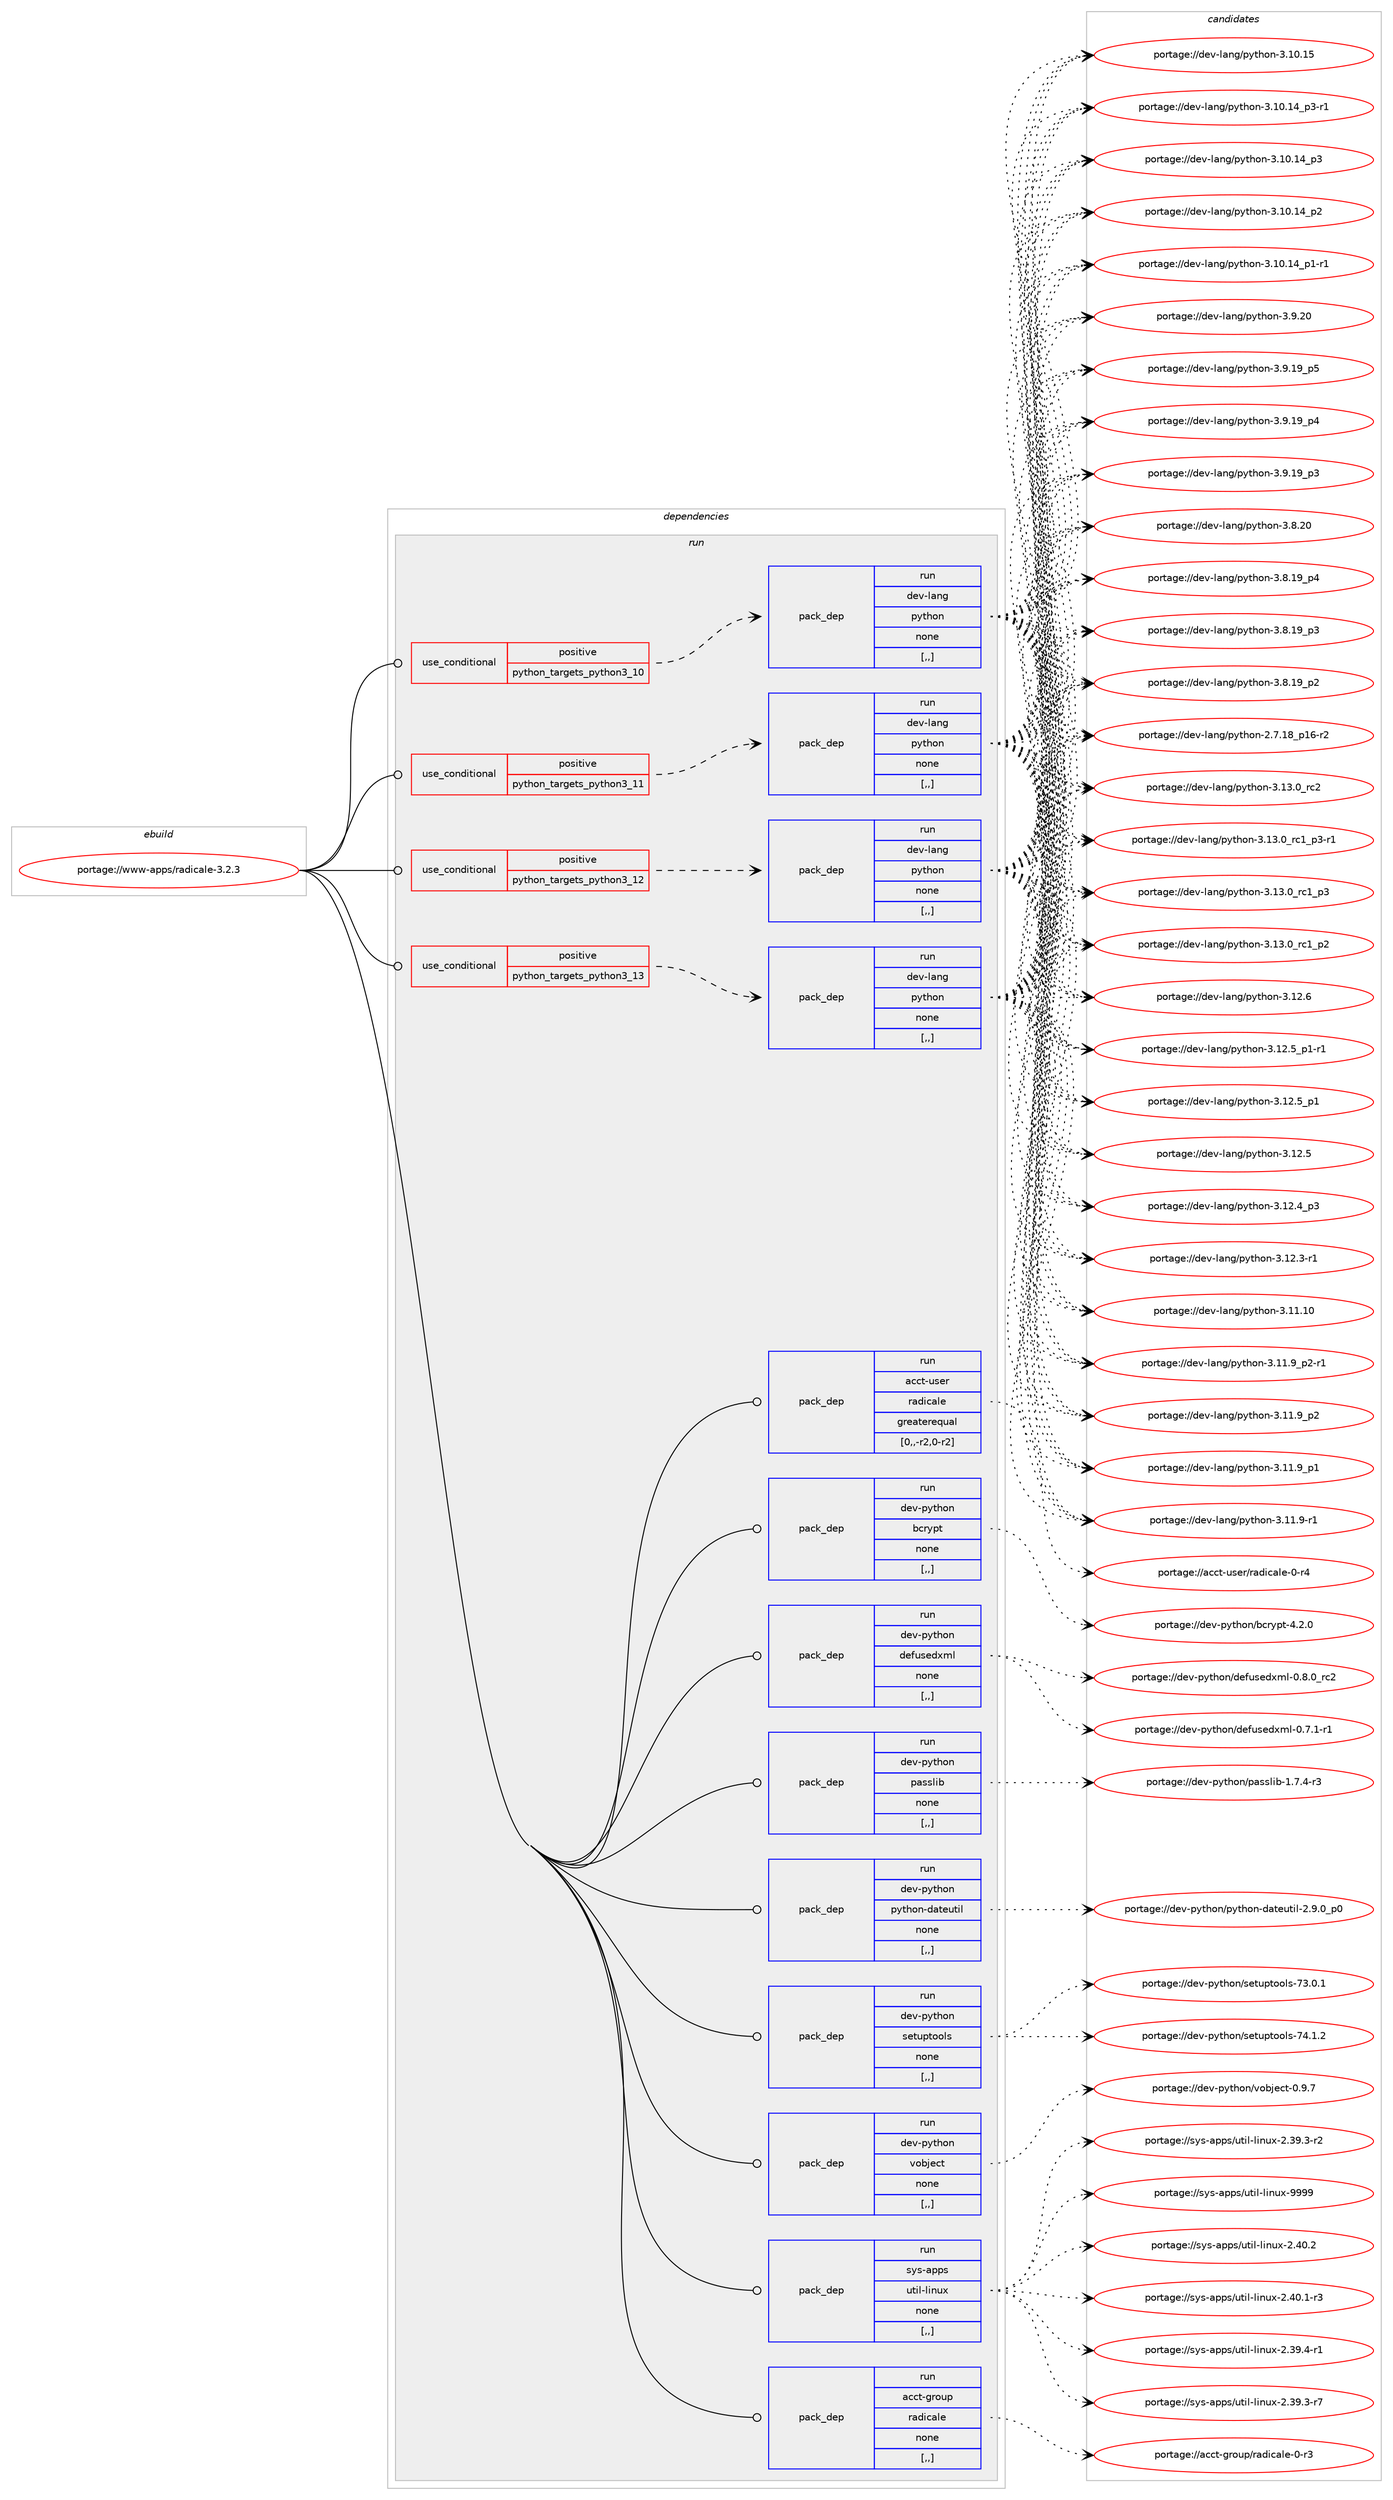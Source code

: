 digraph prolog {

# *************
# Graph options
# *************

newrank=true;
concentrate=true;
compound=true;
graph [rankdir=LR,fontname=Helvetica,fontsize=10,ranksep=1.5];#, ranksep=2.5, nodesep=0.2];
edge  [arrowhead=vee];
node  [fontname=Helvetica,fontsize=10];

# **********
# The ebuild
# **********

subgraph cluster_leftcol {
color=gray;
label=<<i>ebuild</i>>;
id [label="portage://www-apps/radicale-3.2.3", color=red, width=4, href="../www-apps/radicale-3.2.3.svg"];
}

# ****************
# The dependencies
# ****************

subgraph cluster_midcol {
color=gray;
label=<<i>dependencies</i>>;
subgraph cluster_compile {
fillcolor="#eeeeee";
style=filled;
label=<<i>compile</i>>;
}
subgraph cluster_compileandrun {
fillcolor="#eeeeee";
style=filled;
label=<<i>compile and run</i>>;
}
subgraph cluster_run {
fillcolor="#eeeeee";
style=filled;
label=<<i>run</i>>;
subgraph cond253674 {
dependency959491 [label=<<TABLE BORDER="0" CELLBORDER="1" CELLSPACING="0" CELLPADDING="4"><TR><TD ROWSPAN="3" CELLPADDING="10">use_conditional</TD></TR><TR><TD>positive</TD></TR><TR><TD>python_targets_python3_10</TD></TR></TABLE>>, shape=none, color=red];
subgraph pack698778 {
dependency959492 [label=<<TABLE BORDER="0" CELLBORDER="1" CELLSPACING="0" CELLPADDING="4" WIDTH="220"><TR><TD ROWSPAN="6" CELLPADDING="30">pack_dep</TD></TR><TR><TD WIDTH="110">run</TD></TR><TR><TD>dev-lang</TD></TR><TR><TD>python</TD></TR><TR><TD>none</TD></TR><TR><TD>[,,]</TD></TR></TABLE>>, shape=none, color=blue];
}
dependency959491:e -> dependency959492:w [weight=20,style="dashed",arrowhead="vee"];
}
id:e -> dependency959491:w [weight=20,style="solid",arrowhead="odot"];
subgraph cond253675 {
dependency959493 [label=<<TABLE BORDER="0" CELLBORDER="1" CELLSPACING="0" CELLPADDING="4"><TR><TD ROWSPAN="3" CELLPADDING="10">use_conditional</TD></TR><TR><TD>positive</TD></TR><TR><TD>python_targets_python3_11</TD></TR></TABLE>>, shape=none, color=red];
subgraph pack698779 {
dependency959494 [label=<<TABLE BORDER="0" CELLBORDER="1" CELLSPACING="0" CELLPADDING="4" WIDTH="220"><TR><TD ROWSPAN="6" CELLPADDING="30">pack_dep</TD></TR><TR><TD WIDTH="110">run</TD></TR><TR><TD>dev-lang</TD></TR><TR><TD>python</TD></TR><TR><TD>none</TD></TR><TR><TD>[,,]</TD></TR></TABLE>>, shape=none, color=blue];
}
dependency959493:e -> dependency959494:w [weight=20,style="dashed",arrowhead="vee"];
}
id:e -> dependency959493:w [weight=20,style="solid",arrowhead="odot"];
subgraph cond253676 {
dependency959495 [label=<<TABLE BORDER="0" CELLBORDER="1" CELLSPACING="0" CELLPADDING="4"><TR><TD ROWSPAN="3" CELLPADDING="10">use_conditional</TD></TR><TR><TD>positive</TD></TR><TR><TD>python_targets_python3_12</TD></TR></TABLE>>, shape=none, color=red];
subgraph pack698780 {
dependency959496 [label=<<TABLE BORDER="0" CELLBORDER="1" CELLSPACING="0" CELLPADDING="4" WIDTH="220"><TR><TD ROWSPAN="6" CELLPADDING="30">pack_dep</TD></TR><TR><TD WIDTH="110">run</TD></TR><TR><TD>dev-lang</TD></TR><TR><TD>python</TD></TR><TR><TD>none</TD></TR><TR><TD>[,,]</TD></TR></TABLE>>, shape=none, color=blue];
}
dependency959495:e -> dependency959496:w [weight=20,style="dashed",arrowhead="vee"];
}
id:e -> dependency959495:w [weight=20,style="solid",arrowhead="odot"];
subgraph cond253677 {
dependency959497 [label=<<TABLE BORDER="0" CELLBORDER="1" CELLSPACING="0" CELLPADDING="4"><TR><TD ROWSPAN="3" CELLPADDING="10">use_conditional</TD></TR><TR><TD>positive</TD></TR><TR><TD>python_targets_python3_13</TD></TR></TABLE>>, shape=none, color=red];
subgraph pack698781 {
dependency959498 [label=<<TABLE BORDER="0" CELLBORDER="1" CELLSPACING="0" CELLPADDING="4" WIDTH="220"><TR><TD ROWSPAN="6" CELLPADDING="30">pack_dep</TD></TR><TR><TD WIDTH="110">run</TD></TR><TR><TD>dev-lang</TD></TR><TR><TD>python</TD></TR><TR><TD>none</TD></TR><TR><TD>[,,]</TD></TR></TABLE>>, shape=none, color=blue];
}
dependency959497:e -> dependency959498:w [weight=20,style="dashed",arrowhead="vee"];
}
id:e -> dependency959497:w [weight=20,style="solid",arrowhead="odot"];
subgraph pack698782 {
dependency959499 [label=<<TABLE BORDER="0" CELLBORDER="1" CELLSPACING="0" CELLPADDING="4" WIDTH="220"><TR><TD ROWSPAN="6" CELLPADDING="30">pack_dep</TD></TR><TR><TD WIDTH="110">run</TD></TR><TR><TD>acct-group</TD></TR><TR><TD>radicale</TD></TR><TR><TD>none</TD></TR><TR><TD>[,,]</TD></TR></TABLE>>, shape=none, color=blue];
}
id:e -> dependency959499:w [weight=20,style="solid",arrowhead="odot"];
subgraph pack698783 {
dependency959500 [label=<<TABLE BORDER="0" CELLBORDER="1" CELLSPACING="0" CELLPADDING="4" WIDTH="220"><TR><TD ROWSPAN="6" CELLPADDING="30">pack_dep</TD></TR><TR><TD WIDTH="110">run</TD></TR><TR><TD>acct-user</TD></TR><TR><TD>radicale</TD></TR><TR><TD>greaterequal</TD></TR><TR><TD>[0,,-r2,0-r2]</TD></TR></TABLE>>, shape=none, color=blue];
}
id:e -> dependency959500:w [weight=20,style="solid",arrowhead="odot"];
subgraph pack698784 {
dependency959501 [label=<<TABLE BORDER="0" CELLBORDER="1" CELLSPACING="0" CELLPADDING="4" WIDTH="220"><TR><TD ROWSPAN="6" CELLPADDING="30">pack_dep</TD></TR><TR><TD WIDTH="110">run</TD></TR><TR><TD>dev-python</TD></TR><TR><TD>bcrypt</TD></TR><TR><TD>none</TD></TR><TR><TD>[,,]</TD></TR></TABLE>>, shape=none, color=blue];
}
id:e -> dependency959501:w [weight=20,style="solid",arrowhead="odot"];
subgraph pack698785 {
dependency959502 [label=<<TABLE BORDER="0" CELLBORDER="1" CELLSPACING="0" CELLPADDING="4" WIDTH="220"><TR><TD ROWSPAN="6" CELLPADDING="30">pack_dep</TD></TR><TR><TD WIDTH="110">run</TD></TR><TR><TD>dev-python</TD></TR><TR><TD>defusedxml</TD></TR><TR><TD>none</TD></TR><TR><TD>[,,]</TD></TR></TABLE>>, shape=none, color=blue];
}
id:e -> dependency959502:w [weight=20,style="solid",arrowhead="odot"];
subgraph pack698786 {
dependency959503 [label=<<TABLE BORDER="0" CELLBORDER="1" CELLSPACING="0" CELLPADDING="4" WIDTH="220"><TR><TD ROWSPAN="6" CELLPADDING="30">pack_dep</TD></TR><TR><TD WIDTH="110">run</TD></TR><TR><TD>dev-python</TD></TR><TR><TD>passlib</TD></TR><TR><TD>none</TD></TR><TR><TD>[,,]</TD></TR></TABLE>>, shape=none, color=blue];
}
id:e -> dependency959503:w [weight=20,style="solid",arrowhead="odot"];
subgraph pack698787 {
dependency959504 [label=<<TABLE BORDER="0" CELLBORDER="1" CELLSPACING="0" CELLPADDING="4" WIDTH="220"><TR><TD ROWSPAN="6" CELLPADDING="30">pack_dep</TD></TR><TR><TD WIDTH="110">run</TD></TR><TR><TD>dev-python</TD></TR><TR><TD>python-dateutil</TD></TR><TR><TD>none</TD></TR><TR><TD>[,,]</TD></TR></TABLE>>, shape=none, color=blue];
}
id:e -> dependency959504:w [weight=20,style="solid",arrowhead="odot"];
subgraph pack698788 {
dependency959505 [label=<<TABLE BORDER="0" CELLBORDER="1" CELLSPACING="0" CELLPADDING="4" WIDTH="220"><TR><TD ROWSPAN="6" CELLPADDING="30">pack_dep</TD></TR><TR><TD WIDTH="110">run</TD></TR><TR><TD>dev-python</TD></TR><TR><TD>setuptools</TD></TR><TR><TD>none</TD></TR><TR><TD>[,,]</TD></TR></TABLE>>, shape=none, color=blue];
}
id:e -> dependency959505:w [weight=20,style="solid",arrowhead="odot"];
subgraph pack698789 {
dependency959506 [label=<<TABLE BORDER="0" CELLBORDER="1" CELLSPACING="0" CELLPADDING="4" WIDTH="220"><TR><TD ROWSPAN="6" CELLPADDING="30">pack_dep</TD></TR><TR><TD WIDTH="110">run</TD></TR><TR><TD>dev-python</TD></TR><TR><TD>vobject</TD></TR><TR><TD>none</TD></TR><TR><TD>[,,]</TD></TR></TABLE>>, shape=none, color=blue];
}
id:e -> dependency959506:w [weight=20,style="solid",arrowhead="odot"];
subgraph pack698790 {
dependency959507 [label=<<TABLE BORDER="0" CELLBORDER="1" CELLSPACING="0" CELLPADDING="4" WIDTH="220"><TR><TD ROWSPAN="6" CELLPADDING="30">pack_dep</TD></TR><TR><TD WIDTH="110">run</TD></TR><TR><TD>sys-apps</TD></TR><TR><TD>util-linux</TD></TR><TR><TD>none</TD></TR><TR><TD>[,,]</TD></TR></TABLE>>, shape=none, color=blue];
}
id:e -> dependency959507:w [weight=20,style="solid",arrowhead="odot"];
}
}

# **************
# The candidates
# **************

subgraph cluster_choices {
rank=same;
color=gray;
label=<<i>candidates</i>>;

subgraph choice698778 {
color=black;
nodesep=1;
choice10010111845108971101034711212111610411111045514649514648951149950 [label="portage://dev-lang/python-3.13.0_rc2", color=red, width=4,href="../dev-lang/python-3.13.0_rc2.svg"];
choice1001011184510897110103471121211161041111104551464951464895114994995112514511449 [label="portage://dev-lang/python-3.13.0_rc1_p3-r1", color=red, width=4,href="../dev-lang/python-3.13.0_rc1_p3-r1.svg"];
choice100101118451089711010347112121116104111110455146495146489511499499511251 [label="portage://dev-lang/python-3.13.0_rc1_p3", color=red, width=4,href="../dev-lang/python-3.13.0_rc1_p3.svg"];
choice100101118451089711010347112121116104111110455146495146489511499499511250 [label="portage://dev-lang/python-3.13.0_rc1_p2", color=red, width=4,href="../dev-lang/python-3.13.0_rc1_p2.svg"];
choice10010111845108971101034711212111610411111045514649504654 [label="portage://dev-lang/python-3.12.6", color=red, width=4,href="../dev-lang/python-3.12.6.svg"];
choice1001011184510897110103471121211161041111104551464950465395112494511449 [label="portage://dev-lang/python-3.12.5_p1-r1", color=red, width=4,href="../dev-lang/python-3.12.5_p1-r1.svg"];
choice100101118451089711010347112121116104111110455146495046539511249 [label="portage://dev-lang/python-3.12.5_p1", color=red, width=4,href="../dev-lang/python-3.12.5_p1.svg"];
choice10010111845108971101034711212111610411111045514649504653 [label="portage://dev-lang/python-3.12.5", color=red, width=4,href="../dev-lang/python-3.12.5.svg"];
choice100101118451089711010347112121116104111110455146495046529511251 [label="portage://dev-lang/python-3.12.4_p3", color=red, width=4,href="../dev-lang/python-3.12.4_p3.svg"];
choice100101118451089711010347112121116104111110455146495046514511449 [label="portage://dev-lang/python-3.12.3-r1", color=red, width=4,href="../dev-lang/python-3.12.3-r1.svg"];
choice1001011184510897110103471121211161041111104551464949464948 [label="portage://dev-lang/python-3.11.10", color=red, width=4,href="../dev-lang/python-3.11.10.svg"];
choice1001011184510897110103471121211161041111104551464949465795112504511449 [label="portage://dev-lang/python-3.11.9_p2-r1", color=red, width=4,href="../dev-lang/python-3.11.9_p2-r1.svg"];
choice100101118451089711010347112121116104111110455146494946579511250 [label="portage://dev-lang/python-3.11.9_p2", color=red, width=4,href="../dev-lang/python-3.11.9_p2.svg"];
choice100101118451089711010347112121116104111110455146494946579511249 [label="portage://dev-lang/python-3.11.9_p1", color=red, width=4,href="../dev-lang/python-3.11.9_p1.svg"];
choice100101118451089711010347112121116104111110455146494946574511449 [label="portage://dev-lang/python-3.11.9-r1", color=red, width=4,href="../dev-lang/python-3.11.9-r1.svg"];
choice1001011184510897110103471121211161041111104551464948464953 [label="portage://dev-lang/python-3.10.15", color=red, width=4,href="../dev-lang/python-3.10.15.svg"];
choice100101118451089711010347112121116104111110455146494846495295112514511449 [label="portage://dev-lang/python-3.10.14_p3-r1", color=red, width=4,href="../dev-lang/python-3.10.14_p3-r1.svg"];
choice10010111845108971101034711212111610411111045514649484649529511251 [label="portage://dev-lang/python-3.10.14_p3", color=red, width=4,href="../dev-lang/python-3.10.14_p3.svg"];
choice10010111845108971101034711212111610411111045514649484649529511250 [label="portage://dev-lang/python-3.10.14_p2", color=red, width=4,href="../dev-lang/python-3.10.14_p2.svg"];
choice100101118451089711010347112121116104111110455146494846495295112494511449 [label="portage://dev-lang/python-3.10.14_p1-r1", color=red, width=4,href="../dev-lang/python-3.10.14_p1-r1.svg"];
choice10010111845108971101034711212111610411111045514657465048 [label="portage://dev-lang/python-3.9.20", color=red, width=4,href="../dev-lang/python-3.9.20.svg"];
choice100101118451089711010347112121116104111110455146574649579511253 [label="portage://dev-lang/python-3.9.19_p5", color=red, width=4,href="../dev-lang/python-3.9.19_p5.svg"];
choice100101118451089711010347112121116104111110455146574649579511252 [label="portage://dev-lang/python-3.9.19_p4", color=red, width=4,href="../dev-lang/python-3.9.19_p4.svg"];
choice100101118451089711010347112121116104111110455146574649579511251 [label="portage://dev-lang/python-3.9.19_p3", color=red, width=4,href="../dev-lang/python-3.9.19_p3.svg"];
choice10010111845108971101034711212111610411111045514656465048 [label="portage://dev-lang/python-3.8.20", color=red, width=4,href="../dev-lang/python-3.8.20.svg"];
choice100101118451089711010347112121116104111110455146564649579511252 [label="portage://dev-lang/python-3.8.19_p4", color=red, width=4,href="../dev-lang/python-3.8.19_p4.svg"];
choice100101118451089711010347112121116104111110455146564649579511251 [label="portage://dev-lang/python-3.8.19_p3", color=red, width=4,href="../dev-lang/python-3.8.19_p3.svg"];
choice100101118451089711010347112121116104111110455146564649579511250 [label="portage://dev-lang/python-3.8.19_p2", color=red, width=4,href="../dev-lang/python-3.8.19_p2.svg"];
choice100101118451089711010347112121116104111110455046554649569511249544511450 [label="portage://dev-lang/python-2.7.18_p16-r2", color=red, width=4,href="../dev-lang/python-2.7.18_p16-r2.svg"];
dependency959492:e -> choice10010111845108971101034711212111610411111045514649514648951149950:w [style=dotted,weight="100"];
dependency959492:e -> choice1001011184510897110103471121211161041111104551464951464895114994995112514511449:w [style=dotted,weight="100"];
dependency959492:e -> choice100101118451089711010347112121116104111110455146495146489511499499511251:w [style=dotted,weight="100"];
dependency959492:e -> choice100101118451089711010347112121116104111110455146495146489511499499511250:w [style=dotted,weight="100"];
dependency959492:e -> choice10010111845108971101034711212111610411111045514649504654:w [style=dotted,weight="100"];
dependency959492:e -> choice1001011184510897110103471121211161041111104551464950465395112494511449:w [style=dotted,weight="100"];
dependency959492:e -> choice100101118451089711010347112121116104111110455146495046539511249:w [style=dotted,weight="100"];
dependency959492:e -> choice10010111845108971101034711212111610411111045514649504653:w [style=dotted,weight="100"];
dependency959492:e -> choice100101118451089711010347112121116104111110455146495046529511251:w [style=dotted,weight="100"];
dependency959492:e -> choice100101118451089711010347112121116104111110455146495046514511449:w [style=dotted,weight="100"];
dependency959492:e -> choice1001011184510897110103471121211161041111104551464949464948:w [style=dotted,weight="100"];
dependency959492:e -> choice1001011184510897110103471121211161041111104551464949465795112504511449:w [style=dotted,weight="100"];
dependency959492:e -> choice100101118451089711010347112121116104111110455146494946579511250:w [style=dotted,weight="100"];
dependency959492:e -> choice100101118451089711010347112121116104111110455146494946579511249:w [style=dotted,weight="100"];
dependency959492:e -> choice100101118451089711010347112121116104111110455146494946574511449:w [style=dotted,weight="100"];
dependency959492:e -> choice1001011184510897110103471121211161041111104551464948464953:w [style=dotted,weight="100"];
dependency959492:e -> choice100101118451089711010347112121116104111110455146494846495295112514511449:w [style=dotted,weight="100"];
dependency959492:e -> choice10010111845108971101034711212111610411111045514649484649529511251:w [style=dotted,weight="100"];
dependency959492:e -> choice10010111845108971101034711212111610411111045514649484649529511250:w [style=dotted,weight="100"];
dependency959492:e -> choice100101118451089711010347112121116104111110455146494846495295112494511449:w [style=dotted,weight="100"];
dependency959492:e -> choice10010111845108971101034711212111610411111045514657465048:w [style=dotted,weight="100"];
dependency959492:e -> choice100101118451089711010347112121116104111110455146574649579511253:w [style=dotted,weight="100"];
dependency959492:e -> choice100101118451089711010347112121116104111110455146574649579511252:w [style=dotted,weight="100"];
dependency959492:e -> choice100101118451089711010347112121116104111110455146574649579511251:w [style=dotted,weight="100"];
dependency959492:e -> choice10010111845108971101034711212111610411111045514656465048:w [style=dotted,weight="100"];
dependency959492:e -> choice100101118451089711010347112121116104111110455146564649579511252:w [style=dotted,weight="100"];
dependency959492:e -> choice100101118451089711010347112121116104111110455146564649579511251:w [style=dotted,weight="100"];
dependency959492:e -> choice100101118451089711010347112121116104111110455146564649579511250:w [style=dotted,weight="100"];
dependency959492:e -> choice100101118451089711010347112121116104111110455046554649569511249544511450:w [style=dotted,weight="100"];
}
subgraph choice698779 {
color=black;
nodesep=1;
choice10010111845108971101034711212111610411111045514649514648951149950 [label="portage://dev-lang/python-3.13.0_rc2", color=red, width=4,href="../dev-lang/python-3.13.0_rc2.svg"];
choice1001011184510897110103471121211161041111104551464951464895114994995112514511449 [label="portage://dev-lang/python-3.13.0_rc1_p3-r1", color=red, width=4,href="../dev-lang/python-3.13.0_rc1_p3-r1.svg"];
choice100101118451089711010347112121116104111110455146495146489511499499511251 [label="portage://dev-lang/python-3.13.0_rc1_p3", color=red, width=4,href="../dev-lang/python-3.13.0_rc1_p3.svg"];
choice100101118451089711010347112121116104111110455146495146489511499499511250 [label="portage://dev-lang/python-3.13.0_rc1_p2", color=red, width=4,href="../dev-lang/python-3.13.0_rc1_p2.svg"];
choice10010111845108971101034711212111610411111045514649504654 [label="portage://dev-lang/python-3.12.6", color=red, width=4,href="../dev-lang/python-3.12.6.svg"];
choice1001011184510897110103471121211161041111104551464950465395112494511449 [label="portage://dev-lang/python-3.12.5_p1-r1", color=red, width=4,href="../dev-lang/python-3.12.5_p1-r1.svg"];
choice100101118451089711010347112121116104111110455146495046539511249 [label="portage://dev-lang/python-3.12.5_p1", color=red, width=4,href="../dev-lang/python-3.12.5_p1.svg"];
choice10010111845108971101034711212111610411111045514649504653 [label="portage://dev-lang/python-3.12.5", color=red, width=4,href="../dev-lang/python-3.12.5.svg"];
choice100101118451089711010347112121116104111110455146495046529511251 [label="portage://dev-lang/python-3.12.4_p3", color=red, width=4,href="../dev-lang/python-3.12.4_p3.svg"];
choice100101118451089711010347112121116104111110455146495046514511449 [label="portage://dev-lang/python-3.12.3-r1", color=red, width=4,href="../dev-lang/python-3.12.3-r1.svg"];
choice1001011184510897110103471121211161041111104551464949464948 [label="portage://dev-lang/python-3.11.10", color=red, width=4,href="../dev-lang/python-3.11.10.svg"];
choice1001011184510897110103471121211161041111104551464949465795112504511449 [label="portage://dev-lang/python-3.11.9_p2-r1", color=red, width=4,href="../dev-lang/python-3.11.9_p2-r1.svg"];
choice100101118451089711010347112121116104111110455146494946579511250 [label="portage://dev-lang/python-3.11.9_p2", color=red, width=4,href="../dev-lang/python-3.11.9_p2.svg"];
choice100101118451089711010347112121116104111110455146494946579511249 [label="portage://dev-lang/python-3.11.9_p1", color=red, width=4,href="../dev-lang/python-3.11.9_p1.svg"];
choice100101118451089711010347112121116104111110455146494946574511449 [label="portage://dev-lang/python-3.11.9-r1", color=red, width=4,href="../dev-lang/python-3.11.9-r1.svg"];
choice1001011184510897110103471121211161041111104551464948464953 [label="portage://dev-lang/python-3.10.15", color=red, width=4,href="../dev-lang/python-3.10.15.svg"];
choice100101118451089711010347112121116104111110455146494846495295112514511449 [label="portage://dev-lang/python-3.10.14_p3-r1", color=red, width=4,href="../dev-lang/python-3.10.14_p3-r1.svg"];
choice10010111845108971101034711212111610411111045514649484649529511251 [label="portage://dev-lang/python-3.10.14_p3", color=red, width=4,href="../dev-lang/python-3.10.14_p3.svg"];
choice10010111845108971101034711212111610411111045514649484649529511250 [label="portage://dev-lang/python-3.10.14_p2", color=red, width=4,href="../dev-lang/python-3.10.14_p2.svg"];
choice100101118451089711010347112121116104111110455146494846495295112494511449 [label="portage://dev-lang/python-3.10.14_p1-r1", color=red, width=4,href="../dev-lang/python-3.10.14_p1-r1.svg"];
choice10010111845108971101034711212111610411111045514657465048 [label="portage://dev-lang/python-3.9.20", color=red, width=4,href="../dev-lang/python-3.9.20.svg"];
choice100101118451089711010347112121116104111110455146574649579511253 [label="portage://dev-lang/python-3.9.19_p5", color=red, width=4,href="../dev-lang/python-3.9.19_p5.svg"];
choice100101118451089711010347112121116104111110455146574649579511252 [label="portage://dev-lang/python-3.9.19_p4", color=red, width=4,href="../dev-lang/python-3.9.19_p4.svg"];
choice100101118451089711010347112121116104111110455146574649579511251 [label="portage://dev-lang/python-3.9.19_p3", color=red, width=4,href="../dev-lang/python-3.9.19_p3.svg"];
choice10010111845108971101034711212111610411111045514656465048 [label="portage://dev-lang/python-3.8.20", color=red, width=4,href="../dev-lang/python-3.8.20.svg"];
choice100101118451089711010347112121116104111110455146564649579511252 [label="portage://dev-lang/python-3.8.19_p4", color=red, width=4,href="../dev-lang/python-3.8.19_p4.svg"];
choice100101118451089711010347112121116104111110455146564649579511251 [label="portage://dev-lang/python-3.8.19_p3", color=red, width=4,href="../dev-lang/python-3.8.19_p3.svg"];
choice100101118451089711010347112121116104111110455146564649579511250 [label="portage://dev-lang/python-3.8.19_p2", color=red, width=4,href="../dev-lang/python-3.8.19_p2.svg"];
choice100101118451089711010347112121116104111110455046554649569511249544511450 [label="portage://dev-lang/python-2.7.18_p16-r2", color=red, width=4,href="../dev-lang/python-2.7.18_p16-r2.svg"];
dependency959494:e -> choice10010111845108971101034711212111610411111045514649514648951149950:w [style=dotted,weight="100"];
dependency959494:e -> choice1001011184510897110103471121211161041111104551464951464895114994995112514511449:w [style=dotted,weight="100"];
dependency959494:e -> choice100101118451089711010347112121116104111110455146495146489511499499511251:w [style=dotted,weight="100"];
dependency959494:e -> choice100101118451089711010347112121116104111110455146495146489511499499511250:w [style=dotted,weight="100"];
dependency959494:e -> choice10010111845108971101034711212111610411111045514649504654:w [style=dotted,weight="100"];
dependency959494:e -> choice1001011184510897110103471121211161041111104551464950465395112494511449:w [style=dotted,weight="100"];
dependency959494:e -> choice100101118451089711010347112121116104111110455146495046539511249:w [style=dotted,weight="100"];
dependency959494:e -> choice10010111845108971101034711212111610411111045514649504653:w [style=dotted,weight="100"];
dependency959494:e -> choice100101118451089711010347112121116104111110455146495046529511251:w [style=dotted,weight="100"];
dependency959494:e -> choice100101118451089711010347112121116104111110455146495046514511449:w [style=dotted,weight="100"];
dependency959494:e -> choice1001011184510897110103471121211161041111104551464949464948:w [style=dotted,weight="100"];
dependency959494:e -> choice1001011184510897110103471121211161041111104551464949465795112504511449:w [style=dotted,weight="100"];
dependency959494:e -> choice100101118451089711010347112121116104111110455146494946579511250:w [style=dotted,weight="100"];
dependency959494:e -> choice100101118451089711010347112121116104111110455146494946579511249:w [style=dotted,weight="100"];
dependency959494:e -> choice100101118451089711010347112121116104111110455146494946574511449:w [style=dotted,weight="100"];
dependency959494:e -> choice1001011184510897110103471121211161041111104551464948464953:w [style=dotted,weight="100"];
dependency959494:e -> choice100101118451089711010347112121116104111110455146494846495295112514511449:w [style=dotted,weight="100"];
dependency959494:e -> choice10010111845108971101034711212111610411111045514649484649529511251:w [style=dotted,weight="100"];
dependency959494:e -> choice10010111845108971101034711212111610411111045514649484649529511250:w [style=dotted,weight="100"];
dependency959494:e -> choice100101118451089711010347112121116104111110455146494846495295112494511449:w [style=dotted,weight="100"];
dependency959494:e -> choice10010111845108971101034711212111610411111045514657465048:w [style=dotted,weight="100"];
dependency959494:e -> choice100101118451089711010347112121116104111110455146574649579511253:w [style=dotted,weight="100"];
dependency959494:e -> choice100101118451089711010347112121116104111110455146574649579511252:w [style=dotted,weight="100"];
dependency959494:e -> choice100101118451089711010347112121116104111110455146574649579511251:w [style=dotted,weight="100"];
dependency959494:e -> choice10010111845108971101034711212111610411111045514656465048:w [style=dotted,weight="100"];
dependency959494:e -> choice100101118451089711010347112121116104111110455146564649579511252:w [style=dotted,weight="100"];
dependency959494:e -> choice100101118451089711010347112121116104111110455146564649579511251:w [style=dotted,weight="100"];
dependency959494:e -> choice100101118451089711010347112121116104111110455146564649579511250:w [style=dotted,weight="100"];
dependency959494:e -> choice100101118451089711010347112121116104111110455046554649569511249544511450:w [style=dotted,weight="100"];
}
subgraph choice698780 {
color=black;
nodesep=1;
choice10010111845108971101034711212111610411111045514649514648951149950 [label="portage://dev-lang/python-3.13.0_rc2", color=red, width=4,href="../dev-lang/python-3.13.0_rc2.svg"];
choice1001011184510897110103471121211161041111104551464951464895114994995112514511449 [label="portage://dev-lang/python-3.13.0_rc1_p3-r1", color=red, width=4,href="../dev-lang/python-3.13.0_rc1_p3-r1.svg"];
choice100101118451089711010347112121116104111110455146495146489511499499511251 [label="portage://dev-lang/python-3.13.0_rc1_p3", color=red, width=4,href="../dev-lang/python-3.13.0_rc1_p3.svg"];
choice100101118451089711010347112121116104111110455146495146489511499499511250 [label="portage://dev-lang/python-3.13.0_rc1_p2", color=red, width=4,href="../dev-lang/python-3.13.0_rc1_p2.svg"];
choice10010111845108971101034711212111610411111045514649504654 [label="portage://dev-lang/python-3.12.6", color=red, width=4,href="../dev-lang/python-3.12.6.svg"];
choice1001011184510897110103471121211161041111104551464950465395112494511449 [label="portage://dev-lang/python-3.12.5_p1-r1", color=red, width=4,href="../dev-lang/python-3.12.5_p1-r1.svg"];
choice100101118451089711010347112121116104111110455146495046539511249 [label="portage://dev-lang/python-3.12.5_p1", color=red, width=4,href="../dev-lang/python-3.12.5_p1.svg"];
choice10010111845108971101034711212111610411111045514649504653 [label="portage://dev-lang/python-3.12.5", color=red, width=4,href="../dev-lang/python-3.12.5.svg"];
choice100101118451089711010347112121116104111110455146495046529511251 [label="portage://dev-lang/python-3.12.4_p3", color=red, width=4,href="../dev-lang/python-3.12.4_p3.svg"];
choice100101118451089711010347112121116104111110455146495046514511449 [label="portage://dev-lang/python-3.12.3-r1", color=red, width=4,href="../dev-lang/python-3.12.3-r1.svg"];
choice1001011184510897110103471121211161041111104551464949464948 [label="portage://dev-lang/python-3.11.10", color=red, width=4,href="../dev-lang/python-3.11.10.svg"];
choice1001011184510897110103471121211161041111104551464949465795112504511449 [label="portage://dev-lang/python-3.11.9_p2-r1", color=red, width=4,href="../dev-lang/python-3.11.9_p2-r1.svg"];
choice100101118451089711010347112121116104111110455146494946579511250 [label="portage://dev-lang/python-3.11.9_p2", color=red, width=4,href="../dev-lang/python-3.11.9_p2.svg"];
choice100101118451089711010347112121116104111110455146494946579511249 [label="portage://dev-lang/python-3.11.9_p1", color=red, width=4,href="../dev-lang/python-3.11.9_p1.svg"];
choice100101118451089711010347112121116104111110455146494946574511449 [label="portage://dev-lang/python-3.11.9-r1", color=red, width=4,href="../dev-lang/python-3.11.9-r1.svg"];
choice1001011184510897110103471121211161041111104551464948464953 [label="portage://dev-lang/python-3.10.15", color=red, width=4,href="../dev-lang/python-3.10.15.svg"];
choice100101118451089711010347112121116104111110455146494846495295112514511449 [label="portage://dev-lang/python-3.10.14_p3-r1", color=red, width=4,href="../dev-lang/python-3.10.14_p3-r1.svg"];
choice10010111845108971101034711212111610411111045514649484649529511251 [label="portage://dev-lang/python-3.10.14_p3", color=red, width=4,href="../dev-lang/python-3.10.14_p3.svg"];
choice10010111845108971101034711212111610411111045514649484649529511250 [label="portage://dev-lang/python-3.10.14_p2", color=red, width=4,href="../dev-lang/python-3.10.14_p2.svg"];
choice100101118451089711010347112121116104111110455146494846495295112494511449 [label="portage://dev-lang/python-3.10.14_p1-r1", color=red, width=4,href="../dev-lang/python-3.10.14_p1-r1.svg"];
choice10010111845108971101034711212111610411111045514657465048 [label="portage://dev-lang/python-3.9.20", color=red, width=4,href="../dev-lang/python-3.9.20.svg"];
choice100101118451089711010347112121116104111110455146574649579511253 [label="portage://dev-lang/python-3.9.19_p5", color=red, width=4,href="../dev-lang/python-3.9.19_p5.svg"];
choice100101118451089711010347112121116104111110455146574649579511252 [label="portage://dev-lang/python-3.9.19_p4", color=red, width=4,href="../dev-lang/python-3.9.19_p4.svg"];
choice100101118451089711010347112121116104111110455146574649579511251 [label="portage://dev-lang/python-3.9.19_p3", color=red, width=4,href="../dev-lang/python-3.9.19_p3.svg"];
choice10010111845108971101034711212111610411111045514656465048 [label="portage://dev-lang/python-3.8.20", color=red, width=4,href="../dev-lang/python-3.8.20.svg"];
choice100101118451089711010347112121116104111110455146564649579511252 [label="portage://dev-lang/python-3.8.19_p4", color=red, width=4,href="../dev-lang/python-3.8.19_p4.svg"];
choice100101118451089711010347112121116104111110455146564649579511251 [label="portage://dev-lang/python-3.8.19_p3", color=red, width=4,href="../dev-lang/python-3.8.19_p3.svg"];
choice100101118451089711010347112121116104111110455146564649579511250 [label="portage://dev-lang/python-3.8.19_p2", color=red, width=4,href="../dev-lang/python-3.8.19_p2.svg"];
choice100101118451089711010347112121116104111110455046554649569511249544511450 [label="portage://dev-lang/python-2.7.18_p16-r2", color=red, width=4,href="../dev-lang/python-2.7.18_p16-r2.svg"];
dependency959496:e -> choice10010111845108971101034711212111610411111045514649514648951149950:w [style=dotted,weight="100"];
dependency959496:e -> choice1001011184510897110103471121211161041111104551464951464895114994995112514511449:w [style=dotted,weight="100"];
dependency959496:e -> choice100101118451089711010347112121116104111110455146495146489511499499511251:w [style=dotted,weight="100"];
dependency959496:e -> choice100101118451089711010347112121116104111110455146495146489511499499511250:w [style=dotted,weight="100"];
dependency959496:e -> choice10010111845108971101034711212111610411111045514649504654:w [style=dotted,weight="100"];
dependency959496:e -> choice1001011184510897110103471121211161041111104551464950465395112494511449:w [style=dotted,weight="100"];
dependency959496:e -> choice100101118451089711010347112121116104111110455146495046539511249:w [style=dotted,weight="100"];
dependency959496:e -> choice10010111845108971101034711212111610411111045514649504653:w [style=dotted,weight="100"];
dependency959496:e -> choice100101118451089711010347112121116104111110455146495046529511251:w [style=dotted,weight="100"];
dependency959496:e -> choice100101118451089711010347112121116104111110455146495046514511449:w [style=dotted,weight="100"];
dependency959496:e -> choice1001011184510897110103471121211161041111104551464949464948:w [style=dotted,weight="100"];
dependency959496:e -> choice1001011184510897110103471121211161041111104551464949465795112504511449:w [style=dotted,weight="100"];
dependency959496:e -> choice100101118451089711010347112121116104111110455146494946579511250:w [style=dotted,weight="100"];
dependency959496:e -> choice100101118451089711010347112121116104111110455146494946579511249:w [style=dotted,weight="100"];
dependency959496:e -> choice100101118451089711010347112121116104111110455146494946574511449:w [style=dotted,weight="100"];
dependency959496:e -> choice1001011184510897110103471121211161041111104551464948464953:w [style=dotted,weight="100"];
dependency959496:e -> choice100101118451089711010347112121116104111110455146494846495295112514511449:w [style=dotted,weight="100"];
dependency959496:e -> choice10010111845108971101034711212111610411111045514649484649529511251:w [style=dotted,weight="100"];
dependency959496:e -> choice10010111845108971101034711212111610411111045514649484649529511250:w [style=dotted,weight="100"];
dependency959496:e -> choice100101118451089711010347112121116104111110455146494846495295112494511449:w [style=dotted,weight="100"];
dependency959496:e -> choice10010111845108971101034711212111610411111045514657465048:w [style=dotted,weight="100"];
dependency959496:e -> choice100101118451089711010347112121116104111110455146574649579511253:w [style=dotted,weight="100"];
dependency959496:e -> choice100101118451089711010347112121116104111110455146574649579511252:w [style=dotted,weight="100"];
dependency959496:e -> choice100101118451089711010347112121116104111110455146574649579511251:w [style=dotted,weight="100"];
dependency959496:e -> choice10010111845108971101034711212111610411111045514656465048:w [style=dotted,weight="100"];
dependency959496:e -> choice100101118451089711010347112121116104111110455146564649579511252:w [style=dotted,weight="100"];
dependency959496:e -> choice100101118451089711010347112121116104111110455146564649579511251:w [style=dotted,weight="100"];
dependency959496:e -> choice100101118451089711010347112121116104111110455146564649579511250:w [style=dotted,weight="100"];
dependency959496:e -> choice100101118451089711010347112121116104111110455046554649569511249544511450:w [style=dotted,weight="100"];
}
subgraph choice698781 {
color=black;
nodesep=1;
choice10010111845108971101034711212111610411111045514649514648951149950 [label="portage://dev-lang/python-3.13.0_rc2", color=red, width=4,href="../dev-lang/python-3.13.0_rc2.svg"];
choice1001011184510897110103471121211161041111104551464951464895114994995112514511449 [label="portage://dev-lang/python-3.13.0_rc1_p3-r1", color=red, width=4,href="../dev-lang/python-3.13.0_rc1_p3-r1.svg"];
choice100101118451089711010347112121116104111110455146495146489511499499511251 [label="portage://dev-lang/python-3.13.0_rc1_p3", color=red, width=4,href="../dev-lang/python-3.13.0_rc1_p3.svg"];
choice100101118451089711010347112121116104111110455146495146489511499499511250 [label="portage://dev-lang/python-3.13.0_rc1_p2", color=red, width=4,href="../dev-lang/python-3.13.0_rc1_p2.svg"];
choice10010111845108971101034711212111610411111045514649504654 [label="portage://dev-lang/python-3.12.6", color=red, width=4,href="../dev-lang/python-3.12.6.svg"];
choice1001011184510897110103471121211161041111104551464950465395112494511449 [label="portage://dev-lang/python-3.12.5_p1-r1", color=red, width=4,href="../dev-lang/python-3.12.5_p1-r1.svg"];
choice100101118451089711010347112121116104111110455146495046539511249 [label="portage://dev-lang/python-3.12.5_p1", color=red, width=4,href="../dev-lang/python-3.12.5_p1.svg"];
choice10010111845108971101034711212111610411111045514649504653 [label="portage://dev-lang/python-3.12.5", color=red, width=4,href="../dev-lang/python-3.12.5.svg"];
choice100101118451089711010347112121116104111110455146495046529511251 [label="portage://dev-lang/python-3.12.4_p3", color=red, width=4,href="../dev-lang/python-3.12.4_p3.svg"];
choice100101118451089711010347112121116104111110455146495046514511449 [label="portage://dev-lang/python-3.12.3-r1", color=red, width=4,href="../dev-lang/python-3.12.3-r1.svg"];
choice1001011184510897110103471121211161041111104551464949464948 [label="portage://dev-lang/python-3.11.10", color=red, width=4,href="../dev-lang/python-3.11.10.svg"];
choice1001011184510897110103471121211161041111104551464949465795112504511449 [label="portage://dev-lang/python-3.11.9_p2-r1", color=red, width=4,href="../dev-lang/python-3.11.9_p2-r1.svg"];
choice100101118451089711010347112121116104111110455146494946579511250 [label="portage://dev-lang/python-3.11.9_p2", color=red, width=4,href="../dev-lang/python-3.11.9_p2.svg"];
choice100101118451089711010347112121116104111110455146494946579511249 [label="portage://dev-lang/python-3.11.9_p1", color=red, width=4,href="../dev-lang/python-3.11.9_p1.svg"];
choice100101118451089711010347112121116104111110455146494946574511449 [label="portage://dev-lang/python-3.11.9-r1", color=red, width=4,href="../dev-lang/python-3.11.9-r1.svg"];
choice1001011184510897110103471121211161041111104551464948464953 [label="portage://dev-lang/python-3.10.15", color=red, width=4,href="../dev-lang/python-3.10.15.svg"];
choice100101118451089711010347112121116104111110455146494846495295112514511449 [label="portage://dev-lang/python-3.10.14_p3-r1", color=red, width=4,href="../dev-lang/python-3.10.14_p3-r1.svg"];
choice10010111845108971101034711212111610411111045514649484649529511251 [label="portage://dev-lang/python-3.10.14_p3", color=red, width=4,href="../dev-lang/python-3.10.14_p3.svg"];
choice10010111845108971101034711212111610411111045514649484649529511250 [label="portage://dev-lang/python-3.10.14_p2", color=red, width=4,href="../dev-lang/python-3.10.14_p2.svg"];
choice100101118451089711010347112121116104111110455146494846495295112494511449 [label="portage://dev-lang/python-3.10.14_p1-r1", color=red, width=4,href="../dev-lang/python-3.10.14_p1-r1.svg"];
choice10010111845108971101034711212111610411111045514657465048 [label="portage://dev-lang/python-3.9.20", color=red, width=4,href="../dev-lang/python-3.9.20.svg"];
choice100101118451089711010347112121116104111110455146574649579511253 [label="portage://dev-lang/python-3.9.19_p5", color=red, width=4,href="../dev-lang/python-3.9.19_p5.svg"];
choice100101118451089711010347112121116104111110455146574649579511252 [label="portage://dev-lang/python-3.9.19_p4", color=red, width=4,href="../dev-lang/python-3.9.19_p4.svg"];
choice100101118451089711010347112121116104111110455146574649579511251 [label="portage://dev-lang/python-3.9.19_p3", color=red, width=4,href="../dev-lang/python-3.9.19_p3.svg"];
choice10010111845108971101034711212111610411111045514656465048 [label="portage://dev-lang/python-3.8.20", color=red, width=4,href="../dev-lang/python-3.8.20.svg"];
choice100101118451089711010347112121116104111110455146564649579511252 [label="portage://dev-lang/python-3.8.19_p4", color=red, width=4,href="../dev-lang/python-3.8.19_p4.svg"];
choice100101118451089711010347112121116104111110455146564649579511251 [label="portage://dev-lang/python-3.8.19_p3", color=red, width=4,href="../dev-lang/python-3.8.19_p3.svg"];
choice100101118451089711010347112121116104111110455146564649579511250 [label="portage://dev-lang/python-3.8.19_p2", color=red, width=4,href="../dev-lang/python-3.8.19_p2.svg"];
choice100101118451089711010347112121116104111110455046554649569511249544511450 [label="portage://dev-lang/python-2.7.18_p16-r2", color=red, width=4,href="../dev-lang/python-2.7.18_p16-r2.svg"];
dependency959498:e -> choice10010111845108971101034711212111610411111045514649514648951149950:w [style=dotted,weight="100"];
dependency959498:e -> choice1001011184510897110103471121211161041111104551464951464895114994995112514511449:w [style=dotted,weight="100"];
dependency959498:e -> choice100101118451089711010347112121116104111110455146495146489511499499511251:w [style=dotted,weight="100"];
dependency959498:e -> choice100101118451089711010347112121116104111110455146495146489511499499511250:w [style=dotted,weight="100"];
dependency959498:e -> choice10010111845108971101034711212111610411111045514649504654:w [style=dotted,weight="100"];
dependency959498:e -> choice1001011184510897110103471121211161041111104551464950465395112494511449:w [style=dotted,weight="100"];
dependency959498:e -> choice100101118451089711010347112121116104111110455146495046539511249:w [style=dotted,weight="100"];
dependency959498:e -> choice10010111845108971101034711212111610411111045514649504653:w [style=dotted,weight="100"];
dependency959498:e -> choice100101118451089711010347112121116104111110455146495046529511251:w [style=dotted,weight="100"];
dependency959498:e -> choice100101118451089711010347112121116104111110455146495046514511449:w [style=dotted,weight="100"];
dependency959498:e -> choice1001011184510897110103471121211161041111104551464949464948:w [style=dotted,weight="100"];
dependency959498:e -> choice1001011184510897110103471121211161041111104551464949465795112504511449:w [style=dotted,weight="100"];
dependency959498:e -> choice100101118451089711010347112121116104111110455146494946579511250:w [style=dotted,weight="100"];
dependency959498:e -> choice100101118451089711010347112121116104111110455146494946579511249:w [style=dotted,weight="100"];
dependency959498:e -> choice100101118451089711010347112121116104111110455146494946574511449:w [style=dotted,weight="100"];
dependency959498:e -> choice1001011184510897110103471121211161041111104551464948464953:w [style=dotted,weight="100"];
dependency959498:e -> choice100101118451089711010347112121116104111110455146494846495295112514511449:w [style=dotted,weight="100"];
dependency959498:e -> choice10010111845108971101034711212111610411111045514649484649529511251:w [style=dotted,weight="100"];
dependency959498:e -> choice10010111845108971101034711212111610411111045514649484649529511250:w [style=dotted,weight="100"];
dependency959498:e -> choice100101118451089711010347112121116104111110455146494846495295112494511449:w [style=dotted,weight="100"];
dependency959498:e -> choice10010111845108971101034711212111610411111045514657465048:w [style=dotted,weight="100"];
dependency959498:e -> choice100101118451089711010347112121116104111110455146574649579511253:w [style=dotted,weight="100"];
dependency959498:e -> choice100101118451089711010347112121116104111110455146574649579511252:w [style=dotted,weight="100"];
dependency959498:e -> choice100101118451089711010347112121116104111110455146574649579511251:w [style=dotted,weight="100"];
dependency959498:e -> choice10010111845108971101034711212111610411111045514656465048:w [style=dotted,weight="100"];
dependency959498:e -> choice100101118451089711010347112121116104111110455146564649579511252:w [style=dotted,weight="100"];
dependency959498:e -> choice100101118451089711010347112121116104111110455146564649579511251:w [style=dotted,weight="100"];
dependency959498:e -> choice100101118451089711010347112121116104111110455146564649579511250:w [style=dotted,weight="100"];
dependency959498:e -> choice100101118451089711010347112121116104111110455046554649569511249544511450:w [style=dotted,weight="100"];
}
subgraph choice698782 {
color=black;
nodesep=1;
choice979999116451031141111171124711497100105999710810145484511451 [label="portage://acct-group/radicale-0-r3", color=red, width=4,href="../acct-group/radicale-0-r3.svg"];
dependency959499:e -> choice979999116451031141111171124711497100105999710810145484511451:w [style=dotted,weight="100"];
}
subgraph choice698783 {
color=black;
nodesep=1;
choice979999116451171151011144711497100105999710810145484511452 [label="portage://acct-user/radicale-0-r4", color=red, width=4,href="../acct-user/radicale-0-r4.svg"];
dependency959500:e -> choice979999116451171151011144711497100105999710810145484511452:w [style=dotted,weight="100"];
}
subgraph choice698784 {
color=black;
nodesep=1;
choice10010111845112121116104111110479899114121112116455246504648 [label="portage://dev-python/bcrypt-4.2.0", color=red, width=4,href="../dev-python/bcrypt-4.2.0.svg"];
dependency959501:e -> choice10010111845112121116104111110479899114121112116455246504648:w [style=dotted,weight="100"];
}
subgraph choice698785 {
color=black;
nodesep=1;
choice1001011184511212111610411111047100101102117115101100120109108454846564648951149950 [label="portage://dev-python/defusedxml-0.8.0_rc2", color=red, width=4,href="../dev-python/defusedxml-0.8.0_rc2.svg"];
choice10010111845112121116104111110471001011021171151011001201091084548465546494511449 [label="portage://dev-python/defusedxml-0.7.1-r1", color=red, width=4,href="../dev-python/defusedxml-0.7.1-r1.svg"];
dependency959502:e -> choice1001011184511212111610411111047100101102117115101100120109108454846564648951149950:w [style=dotted,weight="100"];
dependency959502:e -> choice10010111845112121116104111110471001011021171151011001201091084548465546494511449:w [style=dotted,weight="100"];
}
subgraph choice698786 {
color=black;
nodesep=1;
choice100101118451121211161041111104711297115115108105984549465546524511451 [label="portage://dev-python/passlib-1.7.4-r3", color=red, width=4,href="../dev-python/passlib-1.7.4-r3.svg"];
dependency959503:e -> choice100101118451121211161041111104711297115115108105984549465546524511451:w [style=dotted,weight="100"];
}
subgraph choice698787 {
color=black;
nodesep=1;
choice100101118451121211161041111104711212111610411111045100971161011171161051084550465746489511248 [label="portage://dev-python/python-dateutil-2.9.0_p0", color=red, width=4,href="../dev-python/python-dateutil-2.9.0_p0.svg"];
dependency959504:e -> choice100101118451121211161041111104711212111610411111045100971161011171161051084550465746489511248:w [style=dotted,weight="100"];
}
subgraph choice698788 {
color=black;
nodesep=1;
choice100101118451121211161041111104711510111611711211611111110811545555246494650 [label="portage://dev-python/setuptools-74.1.2", color=red, width=4,href="../dev-python/setuptools-74.1.2.svg"];
choice100101118451121211161041111104711510111611711211611111110811545555146484649 [label="portage://dev-python/setuptools-73.0.1", color=red, width=4,href="../dev-python/setuptools-73.0.1.svg"];
dependency959505:e -> choice100101118451121211161041111104711510111611711211611111110811545555246494650:w [style=dotted,weight="100"];
dependency959505:e -> choice100101118451121211161041111104711510111611711211611111110811545555146484649:w [style=dotted,weight="100"];
}
subgraph choice698789 {
color=black;
nodesep=1;
choice10010111845112121116104111110471181119810610199116454846574655 [label="portage://dev-python/vobject-0.9.7", color=red, width=4,href="../dev-python/vobject-0.9.7.svg"];
dependency959506:e -> choice10010111845112121116104111110471181119810610199116454846574655:w [style=dotted,weight="100"];
}
subgraph choice698790 {
color=black;
nodesep=1;
choice115121115459711211211547117116105108451081051101171204557575757 [label="portage://sys-apps/util-linux-9999", color=red, width=4,href="../sys-apps/util-linux-9999.svg"];
choice1151211154597112112115471171161051084510810511011712045504652484650 [label="portage://sys-apps/util-linux-2.40.2", color=red, width=4,href="../sys-apps/util-linux-2.40.2.svg"];
choice11512111545971121121154711711610510845108105110117120455046524846494511451 [label="portage://sys-apps/util-linux-2.40.1-r3", color=red, width=4,href="../sys-apps/util-linux-2.40.1-r3.svg"];
choice11512111545971121121154711711610510845108105110117120455046515746524511449 [label="portage://sys-apps/util-linux-2.39.4-r1", color=red, width=4,href="../sys-apps/util-linux-2.39.4-r1.svg"];
choice11512111545971121121154711711610510845108105110117120455046515746514511455 [label="portage://sys-apps/util-linux-2.39.3-r7", color=red, width=4,href="../sys-apps/util-linux-2.39.3-r7.svg"];
choice11512111545971121121154711711610510845108105110117120455046515746514511450 [label="portage://sys-apps/util-linux-2.39.3-r2", color=red, width=4,href="../sys-apps/util-linux-2.39.3-r2.svg"];
dependency959507:e -> choice115121115459711211211547117116105108451081051101171204557575757:w [style=dotted,weight="100"];
dependency959507:e -> choice1151211154597112112115471171161051084510810511011712045504652484650:w [style=dotted,weight="100"];
dependency959507:e -> choice11512111545971121121154711711610510845108105110117120455046524846494511451:w [style=dotted,weight="100"];
dependency959507:e -> choice11512111545971121121154711711610510845108105110117120455046515746524511449:w [style=dotted,weight="100"];
dependency959507:e -> choice11512111545971121121154711711610510845108105110117120455046515746514511455:w [style=dotted,weight="100"];
dependency959507:e -> choice11512111545971121121154711711610510845108105110117120455046515746514511450:w [style=dotted,weight="100"];
}
}

}
